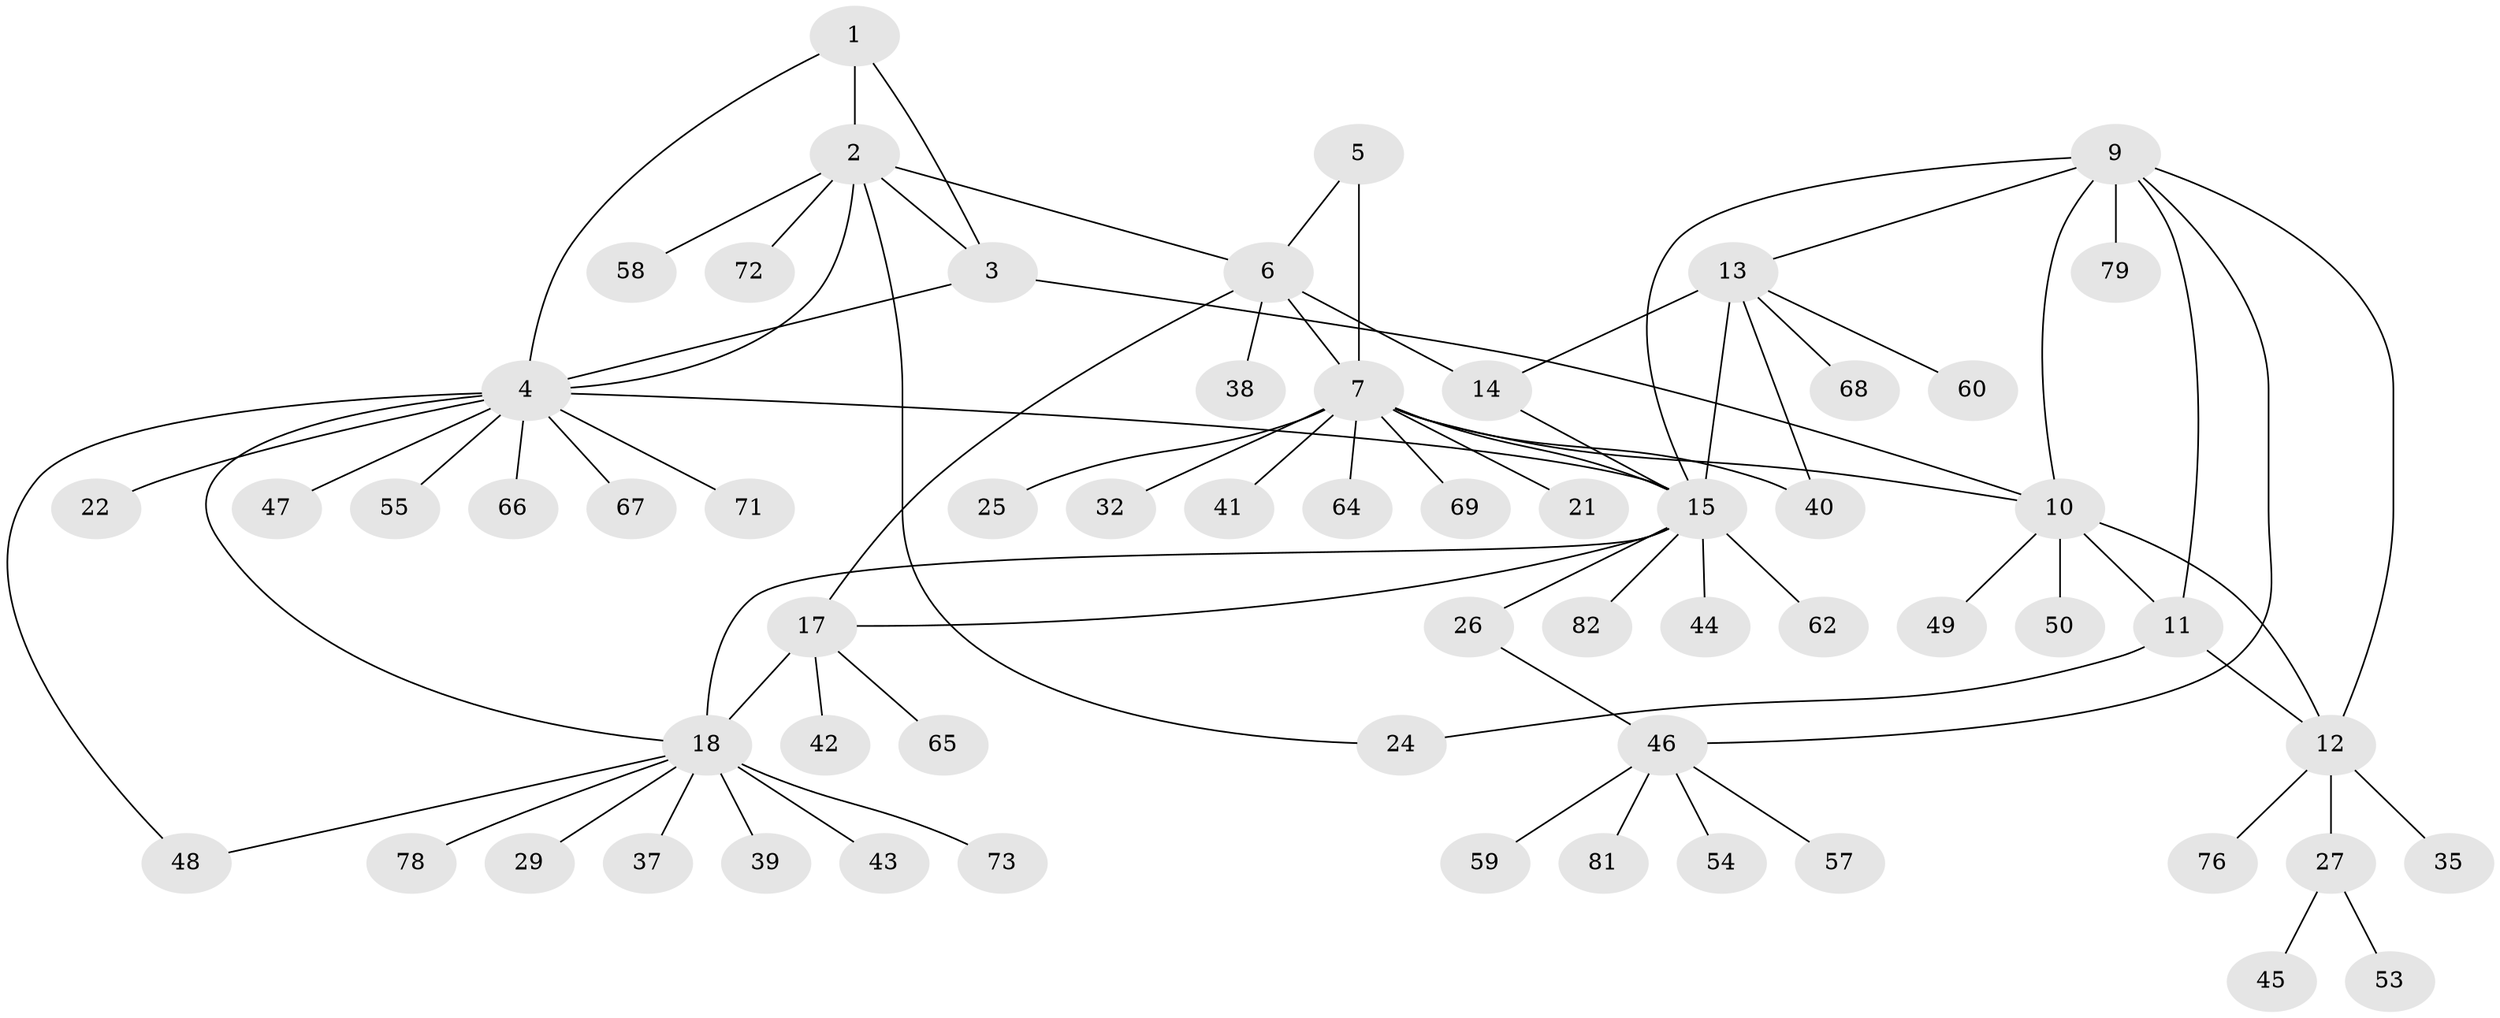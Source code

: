 // Generated by graph-tools (version 1.1) at 2025/24/03/03/25 07:24:11]
// undirected, 61 vertices, 80 edges
graph export_dot {
graph [start="1"]
  node [color=gray90,style=filled];
  1 [super="+56"];
  2 [super="+77"];
  3 [super="+33"];
  4 [super="+30"];
  5;
  6 [super="+80"];
  7 [super="+8"];
  9 [super="+52"];
  10 [super="+70"];
  11 [super="+23"];
  12 [super="+63"];
  13 [super="+16"];
  14;
  15 [super="+20"];
  17 [super="+36"];
  18 [super="+19"];
  21;
  22;
  24 [super="+28"];
  25;
  26 [super="+31"];
  27 [super="+34"];
  29;
  32;
  35;
  37;
  38;
  39 [super="+51"];
  40;
  41;
  42;
  43 [super="+61"];
  44 [super="+74"];
  45;
  46 [super="+75"];
  47;
  48 [super="+83"];
  49;
  50;
  53;
  54;
  55;
  57;
  58;
  59;
  60;
  62;
  64;
  65;
  66;
  67;
  68;
  69;
  71;
  72;
  73;
  76;
  78;
  79;
  81;
  82;
  1 -- 2;
  1 -- 3;
  1 -- 4;
  2 -- 3;
  2 -- 4;
  2 -- 6;
  2 -- 58;
  2 -- 72;
  2 -- 24;
  3 -- 4;
  3 -- 10;
  4 -- 15;
  4 -- 22;
  4 -- 47;
  4 -- 48;
  4 -- 55;
  4 -- 66;
  4 -- 67;
  4 -- 71;
  4 -- 18;
  5 -- 6;
  5 -- 7 [weight=2];
  6 -- 7 [weight=2];
  6 -- 14;
  6 -- 38;
  6 -- 17;
  7 -- 21;
  7 -- 32;
  7 -- 41;
  7 -- 64;
  7 -- 69;
  7 -- 40;
  7 -- 25;
  7 -- 10;
  7 -- 15;
  9 -- 10;
  9 -- 11;
  9 -- 12;
  9 -- 46;
  9 -- 79;
  9 -- 15;
  9 -- 13;
  10 -- 11;
  10 -- 12;
  10 -- 49;
  10 -- 50;
  11 -- 12;
  11 -- 24;
  12 -- 27;
  12 -- 35;
  12 -- 76;
  13 -- 14 [weight=2];
  13 -- 15 [weight=2];
  13 -- 40;
  13 -- 60;
  13 -- 68;
  14 -- 15;
  15 -- 26;
  15 -- 62;
  15 -- 17;
  15 -- 18 [weight=2];
  15 -- 82;
  15 -- 44;
  17 -- 18 [weight=2];
  17 -- 42;
  17 -- 65;
  18 -- 29;
  18 -- 37;
  18 -- 39;
  18 -- 43;
  18 -- 73;
  18 -- 78;
  18 -- 48;
  26 -- 46;
  27 -- 45;
  27 -- 53;
  46 -- 54;
  46 -- 57;
  46 -- 59;
  46 -- 81;
}
